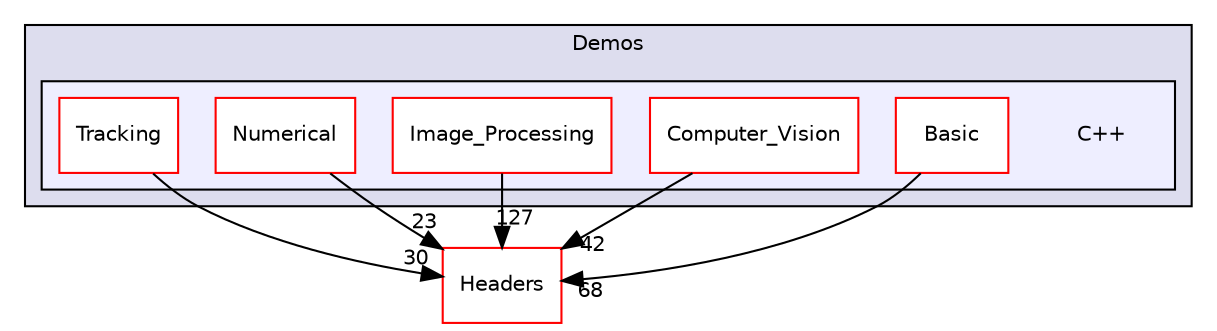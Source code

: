 digraph "C++" {
  compound=true
  node [ fontsize="10", fontname="Helvetica"];
  edge [ labelfontsize="10", labelfontname="Helvetica"];
  subgraph clusterdir_ff738e150c5bebd5a80ce93e3e2ec71e {
    graph [ bgcolor="#ddddee", pencolor="black", label="Demos" fontname="Helvetica", fontsize="10", URL="dir_ff738e150c5bebd5a80ce93e3e2ec71e.html"]
  subgraph clusterdir_a18362ea1cb878d54e49c72fda0e3b4b {
    graph [ bgcolor="#eeeeff", pencolor="black", label="" URL="dir_a18362ea1cb878d54e49c72fda0e3b4b.html"];
    dir_a18362ea1cb878d54e49c72fda0e3b4b [shape=plaintext label="C++"];
    dir_fff1b91a0428f70ca6ccff656ee7b826 [shape=box label="Basic" color="red" fillcolor="white" style="filled" URL="dir_fff1b91a0428f70ca6ccff656ee7b826.html"];
    dir_21b28993aa822acbd06c1c4b8b6cc9c8 [shape=box label="Computer_Vision" color="red" fillcolor="white" style="filled" URL="dir_21b28993aa822acbd06c1c4b8b6cc9c8.html"];
    dir_5bb2369b5f7fa649cc93423e9de5b920 [shape=box label="Image_Processing" color="red" fillcolor="white" style="filled" URL="dir_5bb2369b5f7fa649cc93423e9de5b920.html"];
    dir_b9d6c5a67226cd7af5f97dfb65d7b7b8 [shape=box label="Numerical" color="red" fillcolor="white" style="filled" URL="dir_b9d6c5a67226cd7af5f97dfb65d7b7b8.html"];
    dir_0b44992dde1b04f86507dd6cf5a9f573 [shape=box label="Tracking" color="red" fillcolor="white" style="filled" URL="dir_0b44992dde1b04f86507dd6cf5a9f573.html"];
  }
  }
  dir_3ed09e8ce6640af79318ee4a8db1ede0 [shape=box label="Headers" fillcolor="white" style="filled" color="red" URL="dir_3ed09e8ce6640af79318ee4a8db1ede0.html"];
  dir_b9d6c5a67226cd7af5f97dfb65d7b7b8->dir_3ed09e8ce6640af79318ee4a8db1ede0 [headlabel="23", labeldistance=1.5 headhref="dir_000016_000008.html"];
  dir_fff1b91a0428f70ca6ccff656ee7b826->dir_3ed09e8ce6640af79318ee4a8db1ede0 [headlabel="68", labeldistance=1.5 headhref="dir_000019_000008.html"];
  dir_5bb2369b5f7fa649cc93423e9de5b920->dir_3ed09e8ce6640af79318ee4a8db1ede0 [headlabel="127", labeldistance=1.5 headhref="dir_000028_000008.html"];
  dir_21b28993aa822acbd06c1c4b8b6cc9c8->dir_3ed09e8ce6640af79318ee4a8db1ede0 [headlabel="42", labeldistance=1.5 headhref="dir_000014_000008.html"];
  dir_0b44992dde1b04f86507dd6cf5a9f573->dir_3ed09e8ce6640af79318ee4a8db1ede0 [headlabel="30", labeldistance=1.5 headhref="dir_000066_000008.html"];
}
